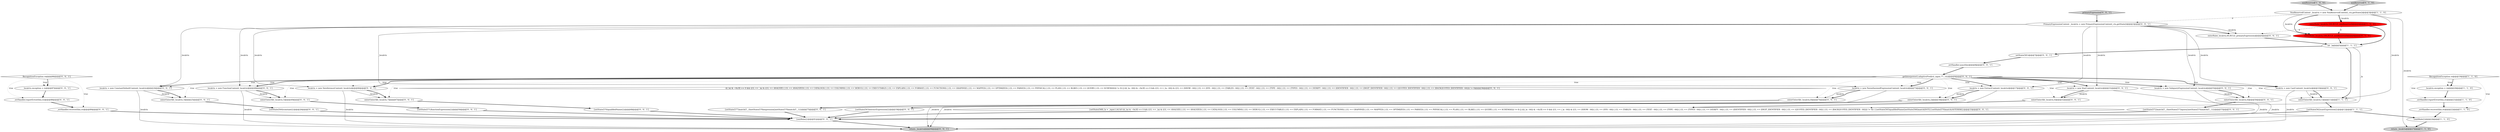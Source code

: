 digraph {
6 [style = filled, label = "int _la@@@5@@@['1', '1', '1']", fillcolor = white, shape = ellipse image = "AAA0AAABBB1BBB"];
42 [style = filled, label = "_localctx = new CastContext(_localctx)@@@10@@@['0', '0', '1']", fillcolor = white, shape = ellipse image = "AAA0AAABBB3BBB"];
12 [style = filled, label = "enterRule(_localctx,106,RULE_nonReserved)@@@4@@@['0', '1', '0']", fillcolor = red, shape = ellipse image = "AAA1AAABBB2BBB"];
27 [style = filled, label = "{exitRule()}@@@91@@@['0', '0', '1']", fillcolor = white, shape = ellipse image = "AAA0AAABBB3BBB"];
18 [style = filled, label = "primaryExpression['0', '0', '1']", fillcolor = lightgray, shape = diamond image = "AAA0AAABBB3BBB"];
24 [style = filled, label = "_localctx = new DereferenceContext(_localctx)@@@66@@@['0', '0', '1']", fillcolor = white, shape = ellipse image = "AAA0AAABBB3BBB"];
39 [style = filled, label = "{setState(571)functionExpression()}@@@50@@@['0', '0', '1']", fillcolor = white, shape = ellipse image = "AAA0AAABBB3BBB"];
5 [style = filled, label = "nonReserved['1', '0', '0']", fillcolor = lightgray, shape = diamond image = "AAA0AAABBB1BBB"];
22 [style = filled, label = "enterOuterAlt(_localctx,6)@@@56@@@['0', '0', '1']", fillcolor = white, shape = ellipse image = "AAA0AAABBB3BBB"];
32 [style = filled, label = "enterOuterAlt(_localctx,5)@@@49@@@['0', '0', '1']", fillcolor = white, shape = ellipse image = "AAA0AAABBB3BBB"];
48 [style = filled, label = "_localctx = new ParenthesizedExpressionContext(_localctx)@@@73@@@['0', '0', '1']", fillcolor = white, shape = ellipse image = "AAA0AAABBB3BBB"];
3 [style = filled, label = "return _localctx@@@27@@@['1', '1', '0']", fillcolor = lightgray, shape = ellipse image = "AAA0AAABBB1BBB"];
26 [style = filled, label = "return _localctx@@@94@@@['0', '0', '1']", fillcolor = lightgray, shape = ellipse image = "AAA0AAABBB3BBB"];
11 [style = filled, label = "RecognitionException re@@@19@@@['1', '1', '0']", fillcolor = white, shape = diamond image = "AAA0AAABBB1BBB"];
4 [style = filled, label = "{exitRule()}@@@24@@@['1', '1', '0']", fillcolor = white, shape = ellipse image = "AAA0AAABBB1BBB"];
21 [style = filled, label = "(((_la) & ~0x3f) == 0 && ((1L << _la) & ((1L << ANALYZE) | (1L << ANALYZED) | (1L << CATALOGS) | (1L << COLUMNS) | (1L << DEBUG) | (1L << EXECUTABLE) | (1L << EXPLAIN) | (1L << FORMAT) | (1L << FUNCTIONS) | (1L << GRAPHVIZ) | (1L << MAPPED) | (1L << OPTIMIZED) | (1L << PARSED) | (1L << PHYSICAL) | (1L << PLAN) | (1L << RLIKE) | (1L << QUERY) | (1L << SCHEMAS))) != 0) || ((((_la - 64)) & ~0x3f) == 0 && ((1L << (_la - 64)) & ((1L << (SHOW - 64)) | (1L << (SYS - 64)) | (1L << (TABLES - 64)) | (1L << (TEXT - 64)) | (1L << (TYPE - 64)) | (1L << (TYPES - 64)) | (1L << (VERIFY - 64)) | (1L << (IDENTIFIER - 64)) | (1L << (DIGIT_IDENTIFIER - 64)) | (1L << (QUOTED_IDENTIFIER - 64)) | (1L << (BACKQUOTED_IDENTIFIER - 64)))) != 0)@@@36@@@['0', '0', '1']", fillcolor = white, shape = diamond image = "AAA0AAABBB3BBB"];
7 [style = filled, label = "enterOuterAlt(_localctx,1)@@@11@@@['1', '1', '1']", fillcolor = white, shape = ellipse image = "AAA0AAABBB1BBB"];
13 [style = filled, label = "nonReserved['0', '1', '0']", fillcolor = lightgray, shape = diamond image = "AAA0AAABBB2BBB"];
25 [style = filled, label = "{setState(564)constant()}@@@26@@@['0', '0', '1']", fillcolor = white, shape = ellipse image = "AAA0AAABBB3BBB"];
41 [style = filled, label = "_localctx = new ExtractContext(_localctx)@@@17@@@['0', '0', '1']", fillcolor = white, shape = ellipse image = "AAA0AAABBB3BBB"];
44 [style = filled, label = "PrimaryExpressionContext _localctx = new PrimaryExpressionContext(_ctx,getState())@@@3@@@['0', '0', '1']", fillcolor = white, shape = ellipse image = "AAA0AAABBB3BBB"];
46 [style = filled, label = "{setState(563)extractExpression()}@@@19@@@['0', '0', '1']", fillcolor = white, shape = ellipse image = "AAA0AAABBB3BBB"];
29 [style = filled, label = "enterOuterAlt(_localctx,7)@@@67@@@['0', '0', '1']", fillcolor = white, shape = ellipse image = "AAA0AAABBB3BBB"];
38 [style = filled, label = "{setState(572)match(T__0)setState(573)query()setState(574)match(T__1)}@@@57@@@['0', '0', '1']", fillcolor = white, shape = ellipse image = "AAA0AAABBB3BBB"];
33 [style = filled, label = "getInterpreter().adaptivePredict(_input,77,_ctx)@@@9@@@['0', '0', '1']", fillcolor = white, shape = diamond image = "AAA0AAABBB3BBB"];
9 [style = filled, label = "_errHandler.recover(this,re)@@@22@@@['1', '1', '0']", fillcolor = white, shape = ellipse image = "AAA0AAABBB1BBB"];
19 [style = filled, label = "{setState(568)_la = _input.LA(1)if ((((_la) & ~0x3f) == 0 && ((1L << _la) & ((1L << ANALYZE) | (1L << ANALYZED) | (1L << CATALOGS) | (1L << COLUMNS) | (1L << DEBUG) | (1L << EXECUTABLE) | (1L << EXPLAIN) | (1L << FORMAT) | (1L << FUNCTIONS) | (1L << GRAPHVIZ) | (1L << MAPPED) | (1L << OPTIMIZED) | (1L << PARSED) | (1L << PHYSICAL) | (1L << PLAN) | (1L << RLIKE) | (1L << QUERY) | (1L << SCHEMAS))) != 0) || ((((_la - 64)) & ~0x3f) == 0 && ((1L << (_la - 64)) & ((1L << (SHOW - 64)) | (1L << (SYS - 64)) | (1L << (TABLES - 64)) | (1L << (TEXT - 64)) | (1L << (TYPE - 64)) | (1L << (TYPES - 64)) | (1L << (VERIFY - 64)) | (1L << (IDENTIFIER - 64)) | (1L << (DIGIT_IDENTIFIER - 64)) | (1L << (QUOTED_IDENTIFIER - 64)) | (1L << (BACKQUOTED_IDENTIFIER - 64)))) != 0)) {{setState(565)qualifiedName()setState(566)match(DOT)}}setState(570)match(ASTERISK)}@@@33@@@['0', '0', '1']", fillcolor = white, shape = ellipse image = "AAA0AAABBB3BBB"];
31 [style = filled, label = "_localctx = new ConstantDefaultContext(_localctx)@@@24@@@['0', '0', '1']", fillcolor = white, shape = ellipse image = "AAA0AAABBB3BBB"];
30 [style = filled, label = "enterOuterAlt(_localctx,3)@@@25@@@['0', '0', '1']", fillcolor = white, shape = ellipse image = "AAA0AAABBB3BBB"];
35 [style = filled, label = "{setState(577)match(T__0)setState(578)expression()setState(579)match(T__1)}@@@75@@@['0', '0', '1']", fillcolor = white, shape = ellipse image = "AAA0AAABBB3BBB"];
2 [style = filled, label = "_errHandler.reportError(this,re)@@@21@@@['1', '1', '0']", fillcolor = white, shape = ellipse image = "AAA0AAABBB1BBB"];
28 [style = filled, label = "_localctx.exception = re@@@87@@@['0', '0', '1']", fillcolor = white, shape = ellipse image = "AAA0AAABBB3BBB"];
20 [style = filled, label = "_localctx = new FunctionContext(_localctx)@@@48@@@['0', '0', '1']", fillcolor = white, shape = ellipse image = "AAA0AAABBB3BBB"];
23 [style = filled, label = "_localctx = new StarContext(_localctx)@@@31@@@['0', '0', '1']", fillcolor = white, shape = ellipse image = "AAA0AAABBB3BBB"];
45 [style = filled, label = "enterOuterAlt(_localctx,8)@@@74@@@['0', '0', '1']", fillcolor = white, shape = ellipse image = "AAA0AAABBB3BBB"];
14 [style = filled, label = "enterOuterAlt(_localctx,4)@@@32@@@['0', '0', '1']", fillcolor = white, shape = ellipse image = "AAA0AAABBB3BBB"];
37 [style = filled, label = "_errHandler.reportError(this,re)@@@88@@@['0', '0', '1']", fillcolor = white, shape = ellipse image = "AAA0AAABBB3BBB"];
47 [style = filled, label = "{setState(576)qualifiedName()}@@@68@@@['0', '0', '1']", fillcolor = white, shape = ellipse image = "AAA0AAABBB3BBB"];
16 [style = filled, label = "RecognitionException re@@@86@@@['0', '0', '1']", fillcolor = white, shape = diamond image = "AAA0AAABBB3BBB"];
34 [style = filled, label = "_errHandler.recover(this,re)@@@89@@@['0', '0', '1']", fillcolor = white, shape = ellipse image = "AAA0AAABBB3BBB"];
15 [style = filled, label = "_errHandler.sync(this)@@@8@@@['0', '0', '1']", fillcolor = white, shape = ellipse image = "AAA0AAABBB3BBB"];
1 [style = filled, label = "_localctx.exception = re@@@20@@@['1', '1', '0']", fillcolor = white, shape = ellipse image = "AAA0AAABBB1BBB"];
10 [style = filled, label = "enterRule(_localctx,100,RULE_nonReserved)@@@4@@@['1', '0', '0']", fillcolor = red, shape = ellipse image = "AAA1AAABBB1BBB"];
43 [style = filled, label = "setState(581)@@@7@@@['0', '0', '1']", fillcolor = white, shape = ellipse image = "AAA0AAABBB3BBB"];
36 [style = filled, label = "_localctx = new SubqueryExpressionContext(_localctx)@@@55@@@['0', '0', '1']", fillcolor = white, shape = ellipse image = "AAA0AAABBB3BBB"];
8 [style = filled, label = "NonReservedContext _localctx = new NonReservedContext(_ctx,getState())@@@3@@@['1', '1', '0']", fillcolor = white, shape = ellipse image = "AAA0AAABBB1BBB"];
0 [style = filled, label = "{setState(562)castExpression()}@@@12@@@['1', '1', '1']", fillcolor = white, shape = ellipse image = "AAA0AAABBB1BBB"];
17 [style = filled, label = "enterOuterAlt(_localctx,2)@@@18@@@['0', '0', '1']", fillcolor = white, shape = ellipse image = "AAA0AAABBB3BBB"];
40 [style = filled, label = "enterRule(_localctx,60,RULE_primaryExpression)@@@4@@@['0', '0', '1']", fillcolor = white, shape = ellipse image = "AAA0AAABBB3BBB"];
8->10 [style = bold, label=""];
6->43 [style = bold, label=""];
40->6 [style = bold, label=""];
16->34 [style = dotted, label="true"];
23->14 [style = solid, label="_localctx"];
20->26 [style = solid, label="_localctx"];
24->26 [style = solid, label="_localctx"];
11->1 [style = dotted, label="true"];
33->48 [style = dotted, label="true"];
44->41 [style = solid, label="_localctx"];
36->22 [style = solid, label="_localctx"];
33->14 [style = dotted, label="true"];
47->27 [style = bold, label=""];
8->10 [style = solid, label="_localctx"];
23->26 [style = solid, label="_localctx"];
44->42 [style = solid, label="_localctx"];
48->45 [style = solid, label="_localctx"];
18->44 [style = bold, label=""];
11->2 [style = dotted, label="true"];
44->31 [style = solid, label="_localctx"];
33->42 [style = bold, label=""];
33->48 [style = bold, label=""];
31->30 [style = bold, label=""];
44->48 [style = solid, label="_localctx"];
44->36 [style = solid, label="_localctx"];
45->35 [style = bold, label=""];
42->7 [style = solid, label="_localctx"];
29->47 [style = bold, label=""];
4->3 [style = bold, label=""];
28->37 [style = bold, label=""];
33->32 [style = dotted, label="true"];
33->41 [style = bold, label=""];
7->0 [style = bold, label=""];
31->26 [style = solid, label="_localctx"];
2->9 [style = bold, label=""];
33->23 [style = bold, label=""];
23->14 [style = bold, label=""];
25->27 [style = bold, label=""];
22->38 [style = bold, label=""];
6->19 [style = solid, label="_la"];
33->36 [style = bold, label=""];
33->45 [style = dotted, label="true"];
42->7 [style = bold, label=""];
6->7 [style = bold, label=""];
15->33 [style = bold, label=""];
27->26 [style = bold, label=""];
33->31 [style = dotted, label="true"];
17->46 [style = bold, label=""];
8->12 [style = solid, label="_localctx"];
38->27 [style = bold, label=""];
14->19 [style = bold, label=""];
11->9 [style = dotted, label="true"];
33->17 [style = dotted, label="true"];
10->6 [style = bold, label=""];
48->26 [style = solid, label="_localctx"];
33->21 [style = dotted, label="true"];
10->40 [style = dashed, label="0"];
33->24 [style = bold, label=""];
41->17 [style = solid, label="_localctx"];
33->29 [style = dotted, label="true"];
33->24 [style = dotted, label="true"];
33->41 [style = dotted, label="true"];
44->20 [style = solid, label="_localctx"];
24->29 [style = solid, label="_localctx"];
1->2 [style = bold, label=""];
32->39 [style = bold, label=""];
41->26 [style = solid, label="_localctx"];
8->44 [style = dashed, label="0"];
8->12 [style = bold, label=""];
33->7 [style = dotted, label="true"];
5->8 [style = bold, label=""];
35->27 [style = bold, label=""];
16->37 [style = dotted, label="true"];
33->20 [style = bold, label=""];
8->3 [style = solid, label="_localctx"];
11->1 [style = bold, label=""];
44->40 [style = solid, label="_localctx"];
0->27 [style = bold, label=""];
9->4 [style = bold, label=""];
31->30 [style = solid, label="_localctx"];
10->12 [style = dashed, label="0"];
44->40 [style = bold, label=""];
36->26 [style = solid, label="_localctx"];
20->32 [style = bold, label=""];
30->25 [style = bold, label=""];
24->29 [style = bold, label=""];
39->27 [style = bold, label=""];
12->6 [style = bold, label=""];
33->30 [style = dotted, label="true"];
33->20 [style = dotted, label="true"];
33->36 [style = dotted, label="true"];
41->17 [style = bold, label=""];
33->23 [style = dotted, label="true"];
48->45 [style = bold, label=""];
42->26 [style = solid, label="_localctx"];
20->32 [style = solid, label="_localctx"];
16->28 [style = bold, label=""];
33->42 [style = dotted, label="true"];
43->15 [style = bold, label=""];
8->7 [style = solid, label="_localctx"];
0->4 [style = bold, label=""];
37->34 [style = bold, label=""];
19->27 [style = bold, label=""];
46->27 [style = bold, label=""];
33->31 [style = bold, label=""];
13->8 [style = bold, label=""];
16->28 [style = dotted, label="true"];
33->22 [style = dotted, label="true"];
44->23 [style = solid, label="_localctx"];
44->24 [style = solid, label="_localctx"];
34->27 [style = bold, label=""];
36->22 [style = bold, label=""];
}
